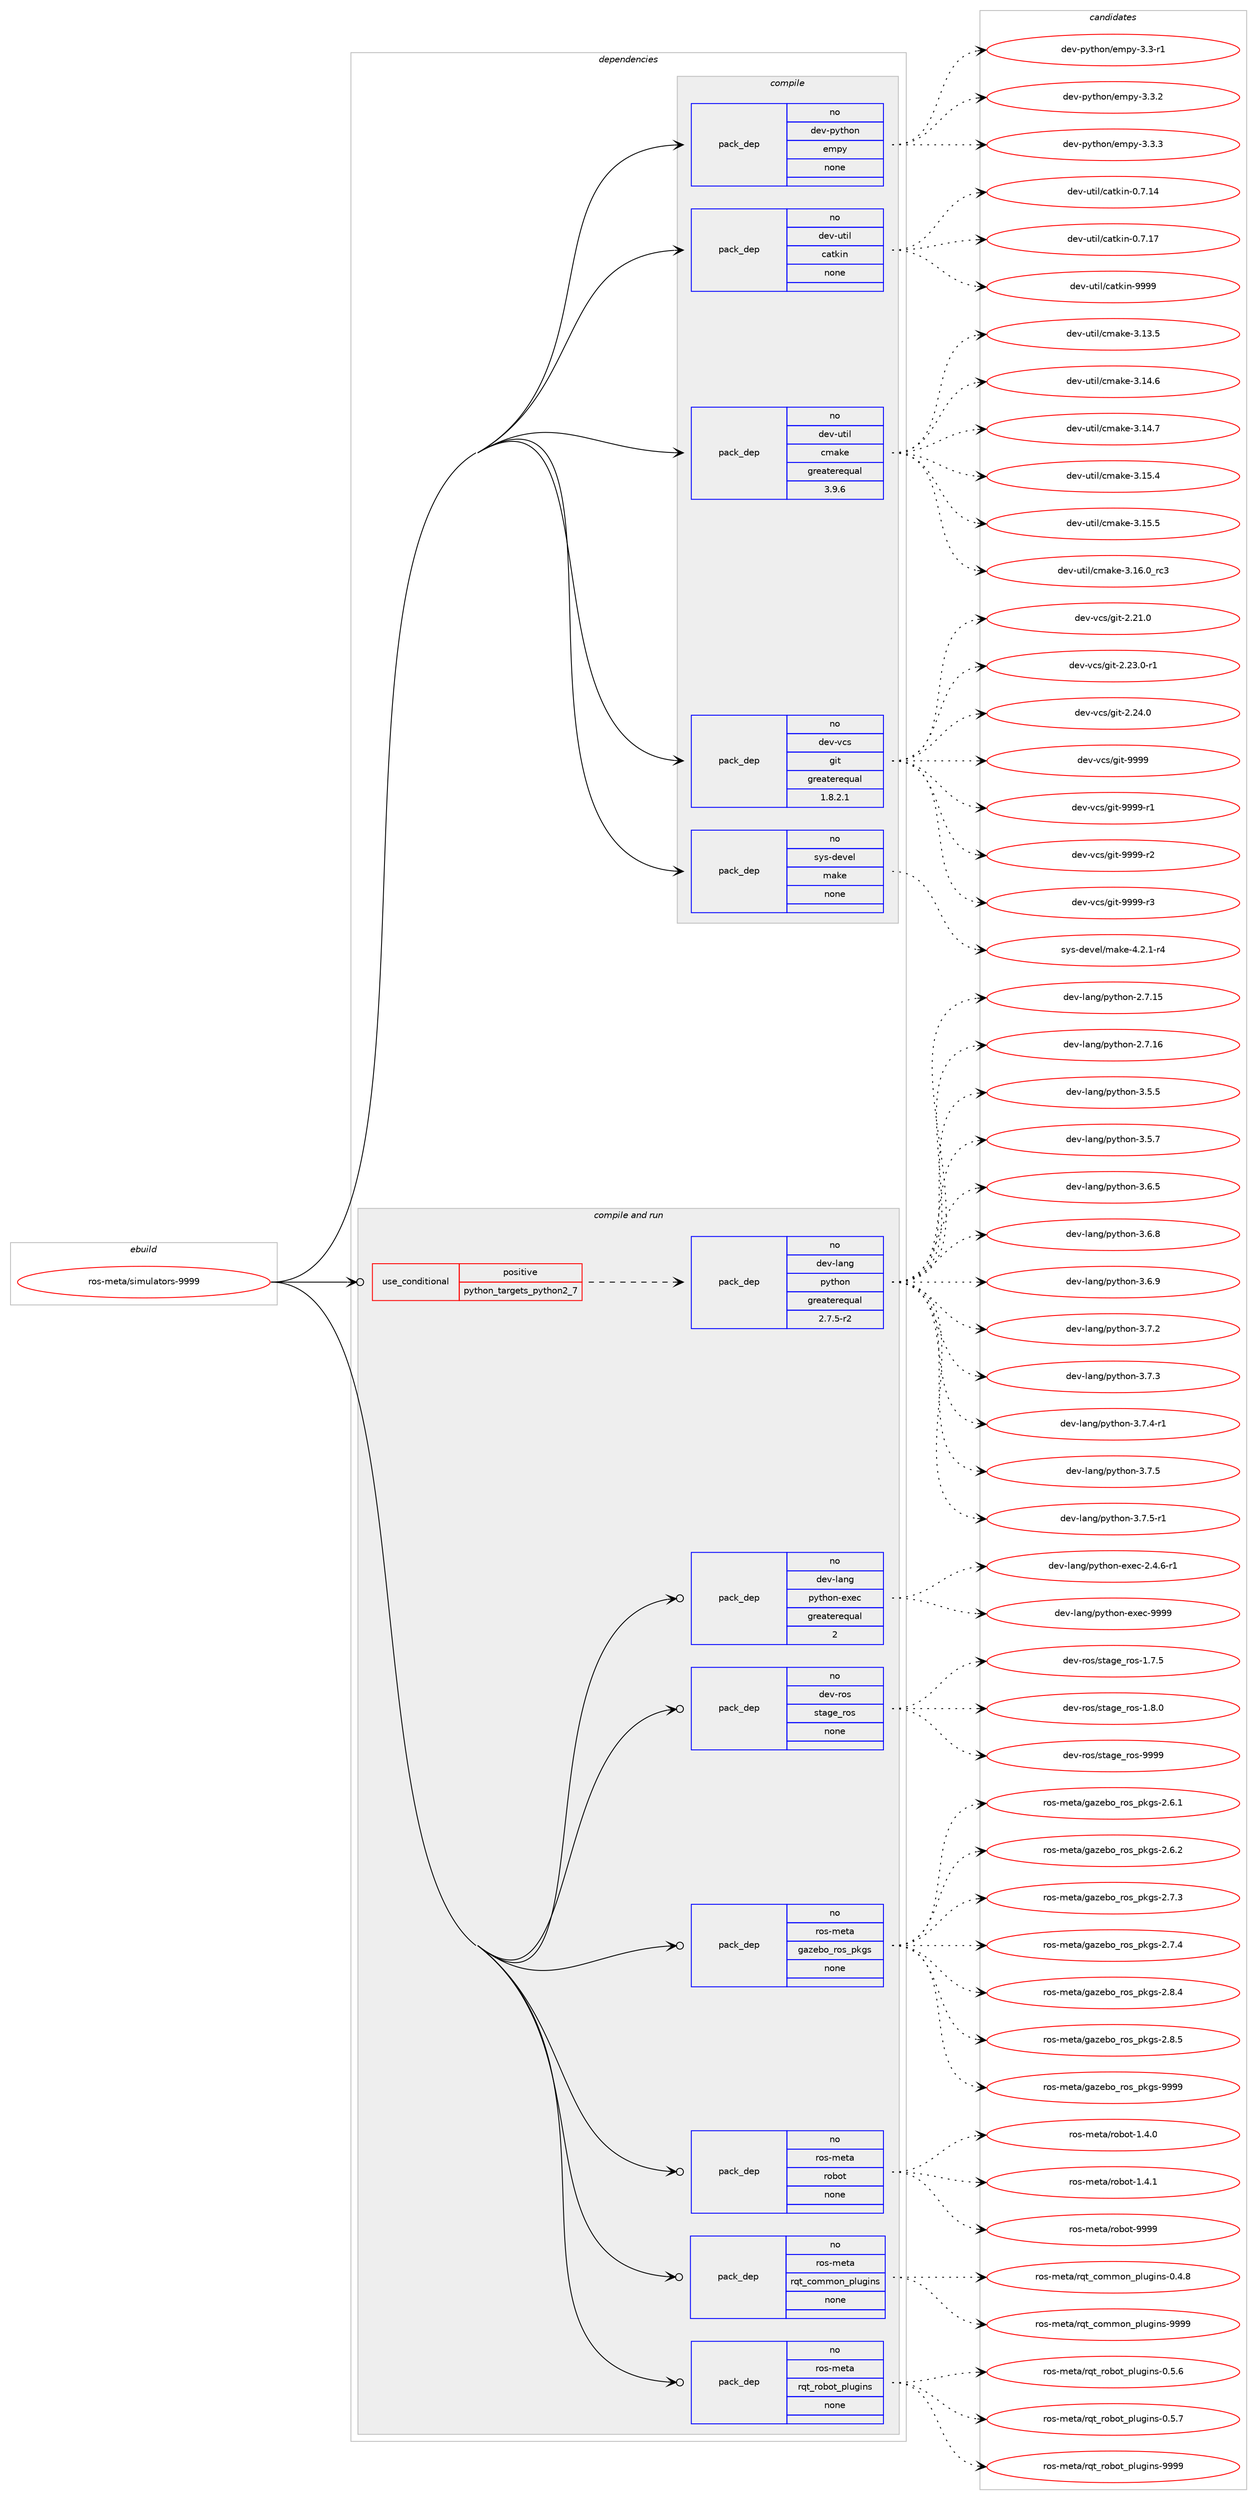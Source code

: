 digraph prolog {

# *************
# Graph options
# *************

newrank=true;
concentrate=true;
compound=true;
graph [rankdir=LR,fontname=Helvetica,fontsize=10,ranksep=1.5];#, ranksep=2.5, nodesep=0.2];
edge  [arrowhead=vee];
node  [fontname=Helvetica,fontsize=10];

# **********
# The ebuild
# **********

subgraph cluster_leftcol {
color=gray;
rank=same;
label=<<i>ebuild</i>>;
id [label="ros-meta/simulators-9999", color=red, width=4, href="../ros-meta/simulators-9999.svg"];
}

# ****************
# The dependencies
# ****************

subgraph cluster_midcol {
color=gray;
label=<<i>dependencies</i>>;
subgraph cluster_compile {
fillcolor="#eeeeee";
style=filled;
label=<<i>compile</i>>;
subgraph pack627242 {
dependency848673 [label=<<TABLE BORDER="0" CELLBORDER="1" CELLSPACING="0" CELLPADDING="4" WIDTH="220"><TR><TD ROWSPAN="6" CELLPADDING="30">pack_dep</TD></TR><TR><TD WIDTH="110">no</TD></TR><TR><TD>dev-python</TD></TR><TR><TD>empy</TD></TR><TR><TD>none</TD></TR><TR><TD></TD></TR></TABLE>>, shape=none, color=blue];
}
id:e -> dependency848673:w [weight=20,style="solid",arrowhead="vee"];
subgraph pack627243 {
dependency848674 [label=<<TABLE BORDER="0" CELLBORDER="1" CELLSPACING="0" CELLPADDING="4" WIDTH="220"><TR><TD ROWSPAN="6" CELLPADDING="30">pack_dep</TD></TR><TR><TD WIDTH="110">no</TD></TR><TR><TD>dev-util</TD></TR><TR><TD>catkin</TD></TR><TR><TD>none</TD></TR><TR><TD></TD></TR></TABLE>>, shape=none, color=blue];
}
id:e -> dependency848674:w [weight=20,style="solid",arrowhead="vee"];
subgraph pack627244 {
dependency848675 [label=<<TABLE BORDER="0" CELLBORDER="1" CELLSPACING="0" CELLPADDING="4" WIDTH="220"><TR><TD ROWSPAN="6" CELLPADDING="30">pack_dep</TD></TR><TR><TD WIDTH="110">no</TD></TR><TR><TD>dev-util</TD></TR><TR><TD>cmake</TD></TR><TR><TD>greaterequal</TD></TR><TR><TD>3.9.6</TD></TR></TABLE>>, shape=none, color=blue];
}
id:e -> dependency848675:w [weight=20,style="solid",arrowhead="vee"];
subgraph pack627245 {
dependency848676 [label=<<TABLE BORDER="0" CELLBORDER="1" CELLSPACING="0" CELLPADDING="4" WIDTH="220"><TR><TD ROWSPAN="6" CELLPADDING="30">pack_dep</TD></TR><TR><TD WIDTH="110">no</TD></TR><TR><TD>dev-vcs</TD></TR><TR><TD>git</TD></TR><TR><TD>greaterequal</TD></TR><TR><TD>1.8.2.1</TD></TR></TABLE>>, shape=none, color=blue];
}
id:e -> dependency848676:w [weight=20,style="solid",arrowhead="vee"];
subgraph pack627246 {
dependency848677 [label=<<TABLE BORDER="0" CELLBORDER="1" CELLSPACING="0" CELLPADDING="4" WIDTH="220"><TR><TD ROWSPAN="6" CELLPADDING="30">pack_dep</TD></TR><TR><TD WIDTH="110">no</TD></TR><TR><TD>sys-devel</TD></TR><TR><TD>make</TD></TR><TR><TD>none</TD></TR><TR><TD></TD></TR></TABLE>>, shape=none, color=blue];
}
id:e -> dependency848677:w [weight=20,style="solid",arrowhead="vee"];
}
subgraph cluster_compileandrun {
fillcolor="#eeeeee";
style=filled;
label=<<i>compile and run</i>>;
subgraph cond206497 {
dependency848678 [label=<<TABLE BORDER="0" CELLBORDER="1" CELLSPACING="0" CELLPADDING="4"><TR><TD ROWSPAN="3" CELLPADDING="10">use_conditional</TD></TR><TR><TD>positive</TD></TR><TR><TD>python_targets_python2_7</TD></TR></TABLE>>, shape=none, color=red];
subgraph pack627247 {
dependency848679 [label=<<TABLE BORDER="0" CELLBORDER="1" CELLSPACING="0" CELLPADDING="4" WIDTH="220"><TR><TD ROWSPAN="6" CELLPADDING="30">pack_dep</TD></TR><TR><TD WIDTH="110">no</TD></TR><TR><TD>dev-lang</TD></TR><TR><TD>python</TD></TR><TR><TD>greaterequal</TD></TR><TR><TD>2.7.5-r2</TD></TR></TABLE>>, shape=none, color=blue];
}
dependency848678:e -> dependency848679:w [weight=20,style="dashed",arrowhead="vee"];
}
id:e -> dependency848678:w [weight=20,style="solid",arrowhead="odotvee"];
subgraph pack627248 {
dependency848680 [label=<<TABLE BORDER="0" CELLBORDER="1" CELLSPACING="0" CELLPADDING="4" WIDTH="220"><TR><TD ROWSPAN="6" CELLPADDING="30">pack_dep</TD></TR><TR><TD WIDTH="110">no</TD></TR><TR><TD>dev-lang</TD></TR><TR><TD>python-exec</TD></TR><TR><TD>greaterequal</TD></TR><TR><TD>2</TD></TR></TABLE>>, shape=none, color=blue];
}
id:e -> dependency848680:w [weight=20,style="solid",arrowhead="odotvee"];
subgraph pack627249 {
dependency848681 [label=<<TABLE BORDER="0" CELLBORDER="1" CELLSPACING="0" CELLPADDING="4" WIDTH="220"><TR><TD ROWSPAN="6" CELLPADDING="30">pack_dep</TD></TR><TR><TD WIDTH="110">no</TD></TR><TR><TD>dev-ros</TD></TR><TR><TD>stage_ros</TD></TR><TR><TD>none</TD></TR><TR><TD></TD></TR></TABLE>>, shape=none, color=blue];
}
id:e -> dependency848681:w [weight=20,style="solid",arrowhead="odotvee"];
subgraph pack627250 {
dependency848682 [label=<<TABLE BORDER="0" CELLBORDER="1" CELLSPACING="0" CELLPADDING="4" WIDTH="220"><TR><TD ROWSPAN="6" CELLPADDING="30">pack_dep</TD></TR><TR><TD WIDTH="110">no</TD></TR><TR><TD>ros-meta</TD></TR><TR><TD>gazebo_ros_pkgs</TD></TR><TR><TD>none</TD></TR><TR><TD></TD></TR></TABLE>>, shape=none, color=blue];
}
id:e -> dependency848682:w [weight=20,style="solid",arrowhead="odotvee"];
subgraph pack627251 {
dependency848683 [label=<<TABLE BORDER="0" CELLBORDER="1" CELLSPACING="0" CELLPADDING="4" WIDTH="220"><TR><TD ROWSPAN="6" CELLPADDING="30">pack_dep</TD></TR><TR><TD WIDTH="110">no</TD></TR><TR><TD>ros-meta</TD></TR><TR><TD>robot</TD></TR><TR><TD>none</TD></TR><TR><TD></TD></TR></TABLE>>, shape=none, color=blue];
}
id:e -> dependency848683:w [weight=20,style="solid",arrowhead="odotvee"];
subgraph pack627252 {
dependency848684 [label=<<TABLE BORDER="0" CELLBORDER="1" CELLSPACING="0" CELLPADDING="4" WIDTH="220"><TR><TD ROWSPAN="6" CELLPADDING="30">pack_dep</TD></TR><TR><TD WIDTH="110">no</TD></TR><TR><TD>ros-meta</TD></TR><TR><TD>rqt_common_plugins</TD></TR><TR><TD>none</TD></TR><TR><TD></TD></TR></TABLE>>, shape=none, color=blue];
}
id:e -> dependency848684:w [weight=20,style="solid",arrowhead="odotvee"];
subgraph pack627253 {
dependency848685 [label=<<TABLE BORDER="0" CELLBORDER="1" CELLSPACING="0" CELLPADDING="4" WIDTH="220"><TR><TD ROWSPAN="6" CELLPADDING="30">pack_dep</TD></TR><TR><TD WIDTH="110">no</TD></TR><TR><TD>ros-meta</TD></TR><TR><TD>rqt_robot_plugins</TD></TR><TR><TD>none</TD></TR><TR><TD></TD></TR></TABLE>>, shape=none, color=blue];
}
id:e -> dependency848685:w [weight=20,style="solid",arrowhead="odotvee"];
}
subgraph cluster_run {
fillcolor="#eeeeee";
style=filled;
label=<<i>run</i>>;
}
}

# **************
# The candidates
# **************

subgraph cluster_choices {
rank=same;
color=gray;
label=<<i>candidates</i>>;

subgraph choice627242 {
color=black;
nodesep=1;
choice1001011184511212111610411111047101109112121455146514511449 [label="dev-python/empy-3.3-r1", color=red, width=4,href="../dev-python/empy-3.3-r1.svg"];
choice1001011184511212111610411111047101109112121455146514650 [label="dev-python/empy-3.3.2", color=red, width=4,href="../dev-python/empy-3.3.2.svg"];
choice1001011184511212111610411111047101109112121455146514651 [label="dev-python/empy-3.3.3", color=red, width=4,href="../dev-python/empy-3.3.3.svg"];
dependency848673:e -> choice1001011184511212111610411111047101109112121455146514511449:w [style=dotted,weight="100"];
dependency848673:e -> choice1001011184511212111610411111047101109112121455146514650:w [style=dotted,weight="100"];
dependency848673:e -> choice1001011184511212111610411111047101109112121455146514651:w [style=dotted,weight="100"];
}
subgraph choice627243 {
color=black;
nodesep=1;
choice1001011184511711610510847999711610710511045484655464952 [label="dev-util/catkin-0.7.14", color=red, width=4,href="../dev-util/catkin-0.7.14.svg"];
choice1001011184511711610510847999711610710511045484655464955 [label="dev-util/catkin-0.7.17", color=red, width=4,href="../dev-util/catkin-0.7.17.svg"];
choice100101118451171161051084799971161071051104557575757 [label="dev-util/catkin-9999", color=red, width=4,href="../dev-util/catkin-9999.svg"];
dependency848674:e -> choice1001011184511711610510847999711610710511045484655464952:w [style=dotted,weight="100"];
dependency848674:e -> choice1001011184511711610510847999711610710511045484655464955:w [style=dotted,weight="100"];
dependency848674:e -> choice100101118451171161051084799971161071051104557575757:w [style=dotted,weight="100"];
}
subgraph choice627244 {
color=black;
nodesep=1;
choice1001011184511711610510847991099710710145514649514653 [label="dev-util/cmake-3.13.5", color=red, width=4,href="../dev-util/cmake-3.13.5.svg"];
choice1001011184511711610510847991099710710145514649524654 [label="dev-util/cmake-3.14.6", color=red, width=4,href="../dev-util/cmake-3.14.6.svg"];
choice1001011184511711610510847991099710710145514649524655 [label="dev-util/cmake-3.14.7", color=red, width=4,href="../dev-util/cmake-3.14.7.svg"];
choice1001011184511711610510847991099710710145514649534652 [label="dev-util/cmake-3.15.4", color=red, width=4,href="../dev-util/cmake-3.15.4.svg"];
choice1001011184511711610510847991099710710145514649534653 [label="dev-util/cmake-3.15.5", color=red, width=4,href="../dev-util/cmake-3.15.5.svg"];
choice1001011184511711610510847991099710710145514649544648951149951 [label="dev-util/cmake-3.16.0_rc3", color=red, width=4,href="../dev-util/cmake-3.16.0_rc3.svg"];
dependency848675:e -> choice1001011184511711610510847991099710710145514649514653:w [style=dotted,weight="100"];
dependency848675:e -> choice1001011184511711610510847991099710710145514649524654:w [style=dotted,weight="100"];
dependency848675:e -> choice1001011184511711610510847991099710710145514649524655:w [style=dotted,weight="100"];
dependency848675:e -> choice1001011184511711610510847991099710710145514649534652:w [style=dotted,weight="100"];
dependency848675:e -> choice1001011184511711610510847991099710710145514649534653:w [style=dotted,weight="100"];
dependency848675:e -> choice1001011184511711610510847991099710710145514649544648951149951:w [style=dotted,weight="100"];
}
subgraph choice627245 {
color=black;
nodesep=1;
choice10010111845118991154710310511645504650494648 [label="dev-vcs/git-2.21.0", color=red, width=4,href="../dev-vcs/git-2.21.0.svg"];
choice100101118451189911547103105116455046505146484511449 [label="dev-vcs/git-2.23.0-r1", color=red, width=4,href="../dev-vcs/git-2.23.0-r1.svg"];
choice10010111845118991154710310511645504650524648 [label="dev-vcs/git-2.24.0", color=red, width=4,href="../dev-vcs/git-2.24.0.svg"];
choice1001011184511899115471031051164557575757 [label="dev-vcs/git-9999", color=red, width=4,href="../dev-vcs/git-9999.svg"];
choice10010111845118991154710310511645575757574511449 [label="dev-vcs/git-9999-r1", color=red, width=4,href="../dev-vcs/git-9999-r1.svg"];
choice10010111845118991154710310511645575757574511450 [label="dev-vcs/git-9999-r2", color=red, width=4,href="../dev-vcs/git-9999-r2.svg"];
choice10010111845118991154710310511645575757574511451 [label="dev-vcs/git-9999-r3", color=red, width=4,href="../dev-vcs/git-9999-r3.svg"];
dependency848676:e -> choice10010111845118991154710310511645504650494648:w [style=dotted,weight="100"];
dependency848676:e -> choice100101118451189911547103105116455046505146484511449:w [style=dotted,weight="100"];
dependency848676:e -> choice10010111845118991154710310511645504650524648:w [style=dotted,weight="100"];
dependency848676:e -> choice1001011184511899115471031051164557575757:w [style=dotted,weight="100"];
dependency848676:e -> choice10010111845118991154710310511645575757574511449:w [style=dotted,weight="100"];
dependency848676:e -> choice10010111845118991154710310511645575757574511450:w [style=dotted,weight="100"];
dependency848676:e -> choice10010111845118991154710310511645575757574511451:w [style=dotted,weight="100"];
}
subgraph choice627246 {
color=black;
nodesep=1;
choice1151211154510010111810110847109971071014552465046494511452 [label="sys-devel/make-4.2.1-r4", color=red, width=4,href="../sys-devel/make-4.2.1-r4.svg"];
dependency848677:e -> choice1151211154510010111810110847109971071014552465046494511452:w [style=dotted,weight="100"];
}
subgraph choice627247 {
color=black;
nodesep=1;
choice10010111845108971101034711212111610411111045504655464953 [label="dev-lang/python-2.7.15", color=red, width=4,href="../dev-lang/python-2.7.15.svg"];
choice10010111845108971101034711212111610411111045504655464954 [label="dev-lang/python-2.7.16", color=red, width=4,href="../dev-lang/python-2.7.16.svg"];
choice100101118451089711010347112121116104111110455146534653 [label="dev-lang/python-3.5.5", color=red, width=4,href="../dev-lang/python-3.5.5.svg"];
choice100101118451089711010347112121116104111110455146534655 [label="dev-lang/python-3.5.7", color=red, width=4,href="../dev-lang/python-3.5.7.svg"];
choice100101118451089711010347112121116104111110455146544653 [label="dev-lang/python-3.6.5", color=red, width=4,href="../dev-lang/python-3.6.5.svg"];
choice100101118451089711010347112121116104111110455146544656 [label="dev-lang/python-3.6.8", color=red, width=4,href="../dev-lang/python-3.6.8.svg"];
choice100101118451089711010347112121116104111110455146544657 [label="dev-lang/python-3.6.9", color=red, width=4,href="../dev-lang/python-3.6.9.svg"];
choice100101118451089711010347112121116104111110455146554650 [label="dev-lang/python-3.7.2", color=red, width=4,href="../dev-lang/python-3.7.2.svg"];
choice100101118451089711010347112121116104111110455146554651 [label="dev-lang/python-3.7.3", color=red, width=4,href="../dev-lang/python-3.7.3.svg"];
choice1001011184510897110103471121211161041111104551465546524511449 [label="dev-lang/python-3.7.4-r1", color=red, width=4,href="../dev-lang/python-3.7.4-r1.svg"];
choice100101118451089711010347112121116104111110455146554653 [label="dev-lang/python-3.7.5", color=red, width=4,href="../dev-lang/python-3.7.5.svg"];
choice1001011184510897110103471121211161041111104551465546534511449 [label="dev-lang/python-3.7.5-r1", color=red, width=4,href="../dev-lang/python-3.7.5-r1.svg"];
dependency848679:e -> choice10010111845108971101034711212111610411111045504655464953:w [style=dotted,weight="100"];
dependency848679:e -> choice10010111845108971101034711212111610411111045504655464954:w [style=dotted,weight="100"];
dependency848679:e -> choice100101118451089711010347112121116104111110455146534653:w [style=dotted,weight="100"];
dependency848679:e -> choice100101118451089711010347112121116104111110455146534655:w [style=dotted,weight="100"];
dependency848679:e -> choice100101118451089711010347112121116104111110455146544653:w [style=dotted,weight="100"];
dependency848679:e -> choice100101118451089711010347112121116104111110455146544656:w [style=dotted,weight="100"];
dependency848679:e -> choice100101118451089711010347112121116104111110455146544657:w [style=dotted,weight="100"];
dependency848679:e -> choice100101118451089711010347112121116104111110455146554650:w [style=dotted,weight="100"];
dependency848679:e -> choice100101118451089711010347112121116104111110455146554651:w [style=dotted,weight="100"];
dependency848679:e -> choice1001011184510897110103471121211161041111104551465546524511449:w [style=dotted,weight="100"];
dependency848679:e -> choice100101118451089711010347112121116104111110455146554653:w [style=dotted,weight="100"];
dependency848679:e -> choice1001011184510897110103471121211161041111104551465546534511449:w [style=dotted,weight="100"];
}
subgraph choice627248 {
color=black;
nodesep=1;
choice10010111845108971101034711212111610411111045101120101994550465246544511449 [label="dev-lang/python-exec-2.4.6-r1", color=red, width=4,href="../dev-lang/python-exec-2.4.6-r1.svg"];
choice10010111845108971101034711212111610411111045101120101994557575757 [label="dev-lang/python-exec-9999", color=red, width=4,href="../dev-lang/python-exec-9999.svg"];
dependency848680:e -> choice10010111845108971101034711212111610411111045101120101994550465246544511449:w [style=dotted,weight="100"];
dependency848680:e -> choice10010111845108971101034711212111610411111045101120101994557575757:w [style=dotted,weight="100"];
}
subgraph choice627249 {
color=black;
nodesep=1;
choice10010111845114111115471151169710310195114111115454946554653 [label="dev-ros/stage_ros-1.7.5", color=red, width=4,href="../dev-ros/stage_ros-1.7.5.svg"];
choice10010111845114111115471151169710310195114111115454946564648 [label="dev-ros/stage_ros-1.8.0", color=red, width=4,href="../dev-ros/stage_ros-1.8.0.svg"];
choice100101118451141111154711511697103101951141111154557575757 [label="dev-ros/stage_ros-9999", color=red, width=4,href="../dev-ros/stage_ros-9999.svg"];
dependency848681:e -> choice10010111845114111115471151169710310195114111115454946554653:w [style=dotted,weight="100"];
dependency848681:e -> choice10010111845114111115471151169710310195114111115454946564648:w [style=dotted,weight="100"];
dependency848681:e -> choice100101118451141111154711511697103101951141111154557575757:w [style=dotted,weight="100"];
}
subgraph choice627250 {
color=black;
nodesep=1;
choice11411111545109101116974710397122101981119511411111595112107103115455046544649 [label="ros-meta/gazebo_ros_pkgs-2.6.1", color=red, width=4,href="../ros-meta/gazebo_ros_pkgs-2.6.1.svg"];
choice11411111545109101116974710397122101981119511411111595112107103115455046544650 [label="ros-meta/gazebo_ros_pkgs-2.6.2", color=red, width=4,href="../ros-meta/gazebo_ros_pkgs-2.6.2.svg"];
choice11411111545109101116974710397122101981119511411111595112107103115455046554651 [label="ros-meta/gazebo_ros_pkgs-2.7.3", color=red, width=4,href="../ros-meta/gazebo_ros_pkgs-2.7.3.svg"];
choice11411111545109101116974710397122101981119511411111595112107103115455046554652 [label="ros-meta/gazebo_ros_pkgs-2.7.4", color=red, width=4,href="../ros-meta/gazebo_ros_pkgs-2.7.4.svg"];
choice11411111545109101116974710397122101981119511411111595112107103115455046564652 [label="ros-meta/gazebo_ros_pkgs-2.8.4", color=red, width=4,href="../ros-meta/gazebo_ros_pkgs-2.8.4.svg"];
choice11411111545109101116974710397122101981119511411111595112107103115455046564653 [label="ros-meta/gazebo_ros_pkgs-2.8.5", color=red, width=4,href="../ros-meta/gazebo_ros_pkgs-2.8.5.svg"];
choice114111115451091011169747103971221019811195114111115951121071031154557575757 [label="ros-meta/gazebo_ros_pkgs-9999", color=red, width=4,href="../ros-meta/gazebo_ros_pkgs-9999.svg"];
dependency848682:e -> choice11411111545109101116974710397122101981119511411111595112107103115455046544649:w [style=dotted,weight="100"];
dependency848682:e -> choice11411111545109101116974710397122101981119511411111595112107103115455046544650:w [style=dotted,weight="100"];
dependency848682:e -> choice11411111545109101116974710397122101981119511411111595112107103115455046554651:w [style=dotted,weight="100"];
dependency848682:e -> choice11411111545109101116974710397122101981119511411111595112107103115455046554652:w [style=dotted,weight="100"];
dependency848682:e -> choice11411111545109101116974710397122101981119511411111595112107103115455046564652:w [style=dotted,weight="100"];
dependency848682:e -> choice11411111545109101116974710397122101981119511411111595112107103115455046564653:w [style=dotted,weight="100"];
dependency848682:e -> choice114111115451091011169747103971221019811195114111115951121071031154557575757:w [style=dotted,weight="100"];
}
subgraph choice627251 {
color=black;
nodesep=1;
choice11411111545109101116974711411198111116454946524648 [label="ros-meta/robot-1.4.0", color=red, width=4,href="../ros-meta/robot-1.4.0.svg"];
choice11411111545109101116974711411198111116454946524649 [label="ros-meta/robot-1.4.1", color=red, width=4,href="../ros-meta/robot-1.4.1.svg"];
choice114111115451091011169747114111981111164557575757 [label="ros-meta/robot-9999", color=red, width=4,href="../ros-meta/robot-9999.svg"];
dependency848683:e -> choice11411111545109101116974711411198111116454946524648:w [style=dotted,weight="100"];
dependency848683:e -> choice11411111545109101116974711411198111116454946524649:w [style=dotted,weight="100"];
dependency848683:e -> choice114111115451091011169747114111981111164557575757:w [style=dotted,weight="100"];
}
subgraph choice627252 {
color=black;
nodesep=1;
choice114111115451091011169747114113116959911110910911111095112108117103105110115454846524656 [label="ros-meta/rqt_common_plugins-0.4.8", color=red, width=4,href="../ros-meta/rqt_common_plugins-0.4.8.svg"];
choice1141111154510910111697471141131169599111109109111110951121081171031051101154557575757 [label="ros-meta/rqt_common_plugins-9999", color=red, width=4,href="../ros-meta/rqt_common_plugins-9999.svg"];
dependency848684:e -> choice114111115451091011169747114113116959911110910911111095112108117103105110115454846524656:w [style=dotted,weight="100"];
dependency848684:e -> choice1141111154510910111697471141131169599111109109111110951121081171031051101154557575757:w [style=dotted,weight="100"];
}
subgraph choice627253 {
color=black;
nodesep=1;
choice114111115451091011169747114113116951141119811111695112108117103105110115454846534654 [label="ros-meta/rqt_robot_plugins-0.5.6", color=red, width=4,href="../ros-meta/rqt_robot_plugins-0.5.6.svg"];
choice114111115451091011169747114113116951141119811111695112108117103105110115454846534655 [label="ros-meta/rqt_robot_plugins-0.5.7", color=red, width=4,href="../ros-meta/rqt_robot_plugins-0.5.7.svg"];
choice1141111154510910111697471141131169511411198111116951121081171031051101154557575757 [label="ros-meta/rqt_robot_plugins-9999", color=red, width=4,href="../ros-meta/rqt_robot_plugins-9999.svg"];
dependency848685:e -> choice114111115451091011169747114113116951141119811111695112108117103105110115454846534654:w [style=dotted,weight="100"];
dependency848685:e -> choice114111115451091011169747114113116951141119811111695112108117103105110115454846534655:w [style=dotted,weight="100"];
dependency848685:e -> choice1141111154510910111697471141131169511411198111116951121081171031051101154557575757:w [style=dotted,weight="100"];
}
}

}
